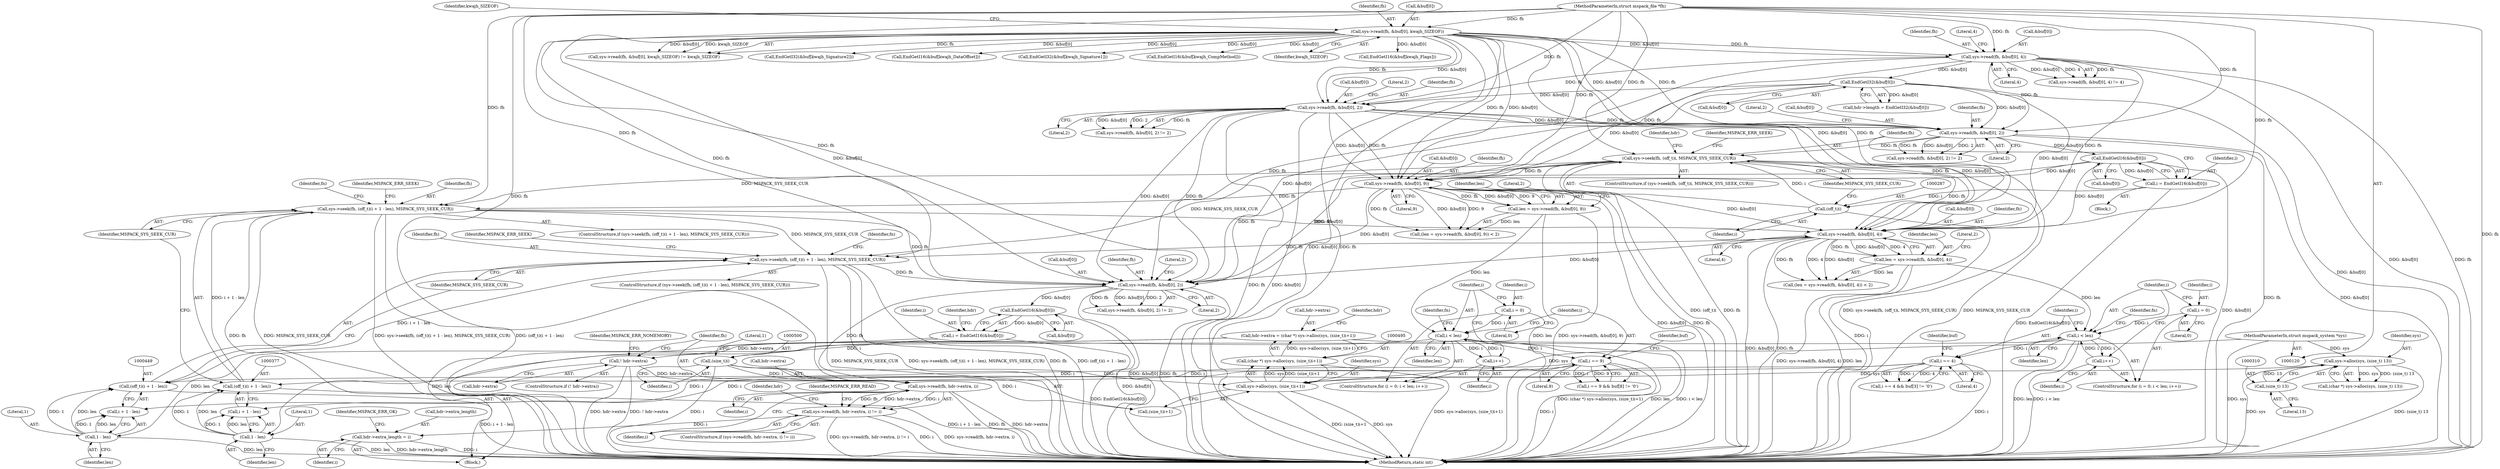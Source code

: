 digraph "0_libmspack_0b0ef9344255ff5acfac6b7af09198ac9c9756c8@API" {
"1000512" [label="(Call,sys->read(fh, hdr->extra, i))"];
"1000473" [label="(Call,sys->read(fh, &buf[0], 2))"];
"1000247" [label="(Call,sys->read(fh, &buf[0], 2))"];
"1000129" [label="(Call,sys->read(fh, &buf[0], kwajh_SIZEOF))"];
"1000122" [label="(MethodParameterIn,struct mspack_file *fh)"];
"1000219" [label="(Call,sys->read(fh, &buf[0], 4))"];
"1000233" [label="(Call,EndGetI32(&buf[0]))"];
"1000374" [label="(Call,sys->seek(fh, (off_t)(i + 1 - len), MSPACK_SYS_SEEK_CUR))"];
"1000332" [label="(Call,sys->read(fh, &buf[0], 9))"];
"1000284" [label="(Call,sys->seek(fh, (off_t)i, MSPACK_SYS_SEEK_CUR))"];
"1000266" [label="(Call,sys->read(fh, &buf[0], 2))"];
"1000286" [label="(Call,(off_t)i)"];
"1000276" [label="(Call,i = EndGetI16(&buf[0]))"];
"1000278" [label="(Call,EndGetI16(&buf[0]))"];
"1000376" [label="(Call,(off_t)(i + 1 - len))"];
"1000363" [label="(Call,i == 9)"];
"1000346" [label="(Call,i < len)"];
"1000343" [label="(Call,i = 0)"];
"1000349" [label="(Call,i++)"];
"1000330" [label="(Call,len = sys->read(fh, &buf[0], 9))"];
"1000380" [label="(Call,1 - len)"];
"1000446" [label="(Call,sys->seek(fh, (off_t)(i + 1 - len), MSPACK_SYS_SEEK_CUR))"];
"1000404" [label="(Call,sys->read(fh, &buf[0], 4))"];
"1000448" [label="(Call,(off_t)(i + 1 - len))"];
"1000435" [label="(Call,i == 4)"];
"1000418" [label="(Call,i < len)"];
"1000421" [label="(Call,i++)"];
"1000415" [label="(Call,i = 0)"];
"1000402" [label="(Call,len = sys->read(fh, &buf[0], 4))"];
"1000452" [label="(Call,1 - len)"];
"1000504" [label="(Call,! hdr->extra)"];
"1000490" [label="(Call,hdr->extra = (char *) sys->alloc(sys, (size_t)i+1))"];
"1000494" [label="(Call,(char *) sys->alloc(sys, (size_t)i+1))"];
"1000496" [label="(Call,sys->alloc(sys, (size_t)i+1))"];
"1000307" [label="(Call,sys->alloc(sys, (size_t) 13))"];
"1000121" [label="(MethodParameterIn,struct mspack_system *sys)"];
"1000309" [label="(Call,(size_t) 13)"];
"1000499" [label="(Call,(size_t)i)"];
"1000483" [label="(Call,i = EndGetI16(&buf[0]))"];
"1000485" [label="(Call,EndGetI16(&buf[0]))"];
"1000511" [label="(Call,sys->read(fh, hdr->extra, i) != i)"];
"1000528" [label="(Call,hdr->extra_length = i)"];
"1000509" [label="(Identifier,MSPACK_ERR_NOMEMORY)"];
"1000385" [label="(Identifier,MSPACK_ERR_SEEK)"];
"1000486" [label="(Call,&buf[0])"];
"1000445" [label="(ControlStructure,if (sys->seek(fh, (off_t)(i + 1 - len), MSPACK_SYS_SEEK_CUR)))"];
"1000128" [label="(Call,sys->read(fh, &buf[0], kwajh_SIZEOF) != kwajh_SIZEOF)"];
"1000220" [label="(Identifier,fh)"];
"1000349" [label="(Call,i++)"];
"1000311" [label="(Literal,13)"];
"1000362" [label="(Call,i == 9 && buf[8] != '\0')"];
"1000273" [label="(Literal,2)"];
"1000422" [label="(Identifier,i)"];
"1000373" [label="(ControlStructure,if (sys->seek(fh, (off_t)(i + 1 - len), MSPACK_SYS_SEEK_CUR)))"];
"1000381" [label="(Literal,1)"];
"1000380" [label="(Call,1 - len)"];
"1000498" [label="(Call,(size_t)i+1)"];
"1000277" [label="(Identifier,i)"];
"1000505" [label="(Call,hdr->extra)"];
"1000219" [label="(Call,sys->read(fh, &buf[0], 4))"];
"1000479" [label="(Literal,2)"];
"1000494" [label="(Call,(char *) sys->alloc(sys, (size_t)i+1))"];
"1000346" [label="(Call,i < len)"];
"1000404" [label="(Call,sys->read(fh, &buf[0], 4))"];
"1000511" [label="(Call,sys->read(fh, hdr->extra, i) != i)"];
"1000402" [label="(Call,len = sys->read(fh, &buf[0], 4))"];
"1000410" [label="(Literal,4)"];
"1000344" [label="(Identifier,i)"];
"1000265" [label="(Call,sys->read(fh, &buf[0], 2) != 2)"];
"1000470" [label="(Block,)"];
"1000514" [label="(Call,hdr->extra)"];
"1000233" [label="(Call,EndGetI32(&buf[0]))"];
"1000454" [label="(Identifier,len)"];
"1000154" [label="(Call,EndGetI32(&buf[kwajh_Signature2]))"];
"1000176" [label="(Call,EndGetI16(&buf[kwajh_DataOffset]))"];
"1000510" [label="(ControlStructure,if (sys->read(fh, hdr->extra, i) != i))"];
"1000145" [label="(Call,EndGetI32(&buf[kwajh_Signature1]))"];
"1000447" [label="(Identifier,fh)"];
"1000234" [label="(Call,&buf[0])"];
"1000356" [label="(Identifier,fn)"];
"1000484" [label="(Identifier,i)"];
"1000512" [label="(Call,sys->read(fh, hdr->extra, i))"];
"1000503" [label="(ControlStructure,if (! hdr->extra))"];
"1000247" [label="(Call,sys->read(fh, &buf[0], 2))"];
"1000401" [label="(Call,(len = sys->read(fh, &buf[0], 4)) < 2)"];
"1000473" [label="(Call,sys->read(fh, &buf[0], 2))"];
"1000334" [label="(Call,&buf[0])"];
"1000446" [label="(Call,sys->seek(fh, (off_t)(i + 1 - len), MSPACK_SYS_SEEK_CUR))"];
"1000291" [label="(Identifier,MSPACK_ERR_SEEK)"];
"1000513" [label="(Identifier,fh)"];
"1000167" [label="(Call,EndGetI16(&buf[kwajh_CompMethod]))"];
"1000331" [label="(Identifier,len)"];
"1000496" [label="(Call,sys->alloc(sys, (size_t)i+1))"];
"1000483" [label="(Call,i = EndGetI16(&buf[0]))"];
"1000248" [label="(Identifier,fh)"];
"1000414" [label="(ControlStructure,for (i = 0; i < len; i++))"];
"1000453" [label="(Literal,1)"];
"1000520" [label="(Identifier,MSPACK_ERR_READ)"];
"1000406" [label="(Call,&buf[0])"];
"1000457" [label="(Identifier,MSPACK_ERR_SEEK)"];
"1000136" [label="(Identifier,kwajh_SIZEOF)"];
"1000309" [label="(Call,(size_t) 13)"];
"1000308" [label="(Identifier,sys)"];
"1000492" [label="(Identifier,hdr)"];
"1000452" [label="(Call,1 - len)"];
"1000375" [label="(Identifier,fh)"];
"1000428" [label="(Identifier,fn)"];
"1000383" [label="(Identifier,MSPACK_SYS_SEEK_CUR)"];
"1000272" [label="(Literal,2)"];
"1000226" [label="(Literal,4)"];
"1000263" [label="(Block,)"];
"1000365" [label="(Literal,9)"];
"1000288" [label="(Identifier,i)"];
"1000343" [label="(Call,i = 0)"];
"1000405" [label="(Identifier,fh)"];
"1000378" [label="(Call,i + 1 - len)"];
"1000285" [label="(Identifier,fh)"];
"1000436" [label="(Identifier,i)"];
"1000279" [label="(Call,&buf[0])"];
"1000348" [label="(Identifier,len)"];
"1000387" [label="(Identifier,fn)"];
"1000497" [label="(Identifier,sys)"];
"1000437" [label="(Literal,4)"];
"1000330" [label="(Call,len = sys->read(fh, &buf[0], 9))"];
"1000490" [label="(Call,hdr->extra = (char *) sys->alloc(sys, (size_t)i+1))"];
"1000345" [label="(Literal,0)"];
"1000475" [label="(Call,&buf[0])"];
"1000122" [label="(MethodParameterIn,struct mspack_file *fh)"];
"1000491" [label="(Call,hdr->extra)"];
"1000130" [label="(Identifier,fh)"];
"1000517" [label="(Identifier,i)"];
"1000249" [label="(Call,&buf[0])"];
"1000448" [label="(Call,(off_t)(i + 1 - len))"];
"1000485" [label="(Call,EndGetI16(&buf[0]))"];
"1000529" [label="(Call,hdr->extra_length)"];
"1000535" [label="(MethodReturn,static int)"];
"1000305" [label="(Call,(char *) sys->alloc(sys, (size_t) 13))"];
"1000474" [label="(Identifier,fh)"];
"1000480" [label="(Literal,2)"];
"1000289" [label="(Identifier,MSPACK_SYS_SEEK_CUR)"];
"1000376" [label="(Call,(off_t)(i + 1 - len))"];
"1000131" [label="(Call,&buf[0])"];
"1000421" [label="(Call,i++)"];
"1000532" [label="(Identifier,i)"];
"1000347" [label="(Identifier,i)"];
"1000329" [label="(Call,(len = sys->read(fh, &buf[0], 9)) < 2)"];
"1000253" [label="(Literal,2)"];
"1000338" [label="(Literal,9)"];
"1000268" [label="(Call,&buf[0])"];
"1000283" [label="(ControlStructure,if (sys->seek(fh, (off_t)i, MSPACK_SYS_SEEK_CUR)))"];
"1000368" [label="(Identifier,buf)"];
"1000420" [label="(Identifier,len)"];
"1000276" [label="(Call,i = EndGetI16(&buf[0]))"];
"1000524" [label="(Identifier,hdr)"];
"1000417" [label="(Literal,0)"];
"1000403" [label="(Identifier,len)"];
"1000121" [label="(MethodParameterIn,struct mspack_system *sys)"];
"1000342" [label="(ControlStructure,for (i = 0; i < len; i++))"];
"1000364" [label="(Identifier,i)"];
"1000254" [label="(Literal,2)"];
"1000278" [label="(Call,EndGetI16(&buf[0]))"];
"1000382" [label="(Identifier,len)"];
"1000307" [label="(Call,sys->alloc(sys, (size_t) 13))"];
"1000374" [label="(Call,sys->seek(fh, (off_t)(i + 1 - len), MSPACK_SYS_SEEK_CUR))"];
"1000221" [label="(Call,&buf[0])"];
"1000246" [label="(Call,sys->read(fh, &buf[0], 2) != 2)"];
"1000267" [label="(Identifier,fh)"];
"1000411" [label="(Literal,2)"];
"1000416" [label="(Identifier,i)"];
"1000332" [label="(Call,sys->read(fh, &buf[0], 9))"];
"1000284" [label="(Call,sys->seek(fh, (off_t)i, MSPACK_SYS_SEEK_CUR))"];
"1000225" [label="(Literal,4)"];
"1000518" [label="(Identifier,i)"];
"1000499" [label="(Call,(size_t)i)"];
"1000295" [label="(Identifier,hdr)"];
"1000502" [label="(Literal,1)"];
"1000286" [label="(Call,(off_t)i)"];
"1000504" [label="(Call,! hdr->extra)"];
"1000418" [label="(Call,i < len)"];
"1000135" [label="(Identifier,kwajh_SIZEOF)"];
"1000501" [label="(Identifier,i)"];
"1000419" [label="(Identifier,i)"];
"1000129" [label="(Call,sys->read(fh, &buf[0], kwajh_SIZEOF))"];
"1000229" [label="(Call,hdr->length = EndGetI32(&buf[0]))"];
"1000266" [label="(Call,sys->read(fh, &buf[0], 2))"];
"1000472" [label="(Call,sys->read(fh, &buf[0], 2) != 2)"];
"1000506" [label="(Identifier,hdr)"];
"1000350" [label="(Identifier,i)"];
"1000528" [label="(Call,hdr->extra_length = i)"];
"1000434" [label="(Call,i == 4 && buf[3] != '\0')"];
"1000450" [label="(Call,i + 1 - len)"];
"1000440" [label="(Identifier,buf)"];
"1000455" [label="(Identifier,MSPACK_SYS_SEEK_CUR)"];
"1000218" [label="(Call,sys->read(fh, &buf[0], 4) != 4)"];
"1000333" [label="(Identifier,fh)"];
"1000339" [label="(Literal,2)"];
"1000459" [label="(Identifier,fn)"];
"1000415" [label="(Call,i = 0)"];
"1000185" [label="(Call,EndGetI16(&buf[kwajh_Flags]))"];
"1000363" [label="(Call,i == 9)"];
"1000534" [label="(Identifier,MSPACK_ERR_OK)"];
"1000435" [label="(Call,i == 4)"];
"1000512" -> "1000511"  [label="AST: "];
"1000512" -> "1000517"  [label="CFG: "];
"1000513" -> "1000512"  [label="AST: "];
"1000514" -> "1000512"  [label="AST: "];
"1000517" -> "1000512"  [label="AST: "];
"1000518" -> "1000512"  [label="CFG: "];
"1000512" -> "1000535"  [label="DDG: fh"];
"1000512" -> "1000535"  [label="DDG: hdr->extra"];
"1000512" -> "1000511"  [label="DDG: fh"];
"1000512" -> "1000511"  [label="DDG: hdr->extra"];
"1000512" -> "1000511"  [label="DDG: i"];
"1000473" -> "1000512"  [label="DDG: fh"];
"1000122" -> "1000512"  [label="DDG: fh"];
"1000504" -> "1000512"  [label="DDG: hdr->extra"];
"1000499" -> "1000512"  [label="DDG: i"];
"1000473" -> "1000472"  [label="AST: "];
"1000473" -> "1000479"  [label="CFG: "];
"1000474" -> "1000473"  [label="AST: "];
"1000475" -> "1000473"  [label="AST: "];
"1000479" -> "1000473"  [label="AST: "];
"1000480" -> "1000473"  [label="CFG: "];
"1000473" -> "1000535"  [label="DDG: fh"];
"1000473" -> "1000535"  [label="DDG: &buf[0]"];
"1000473" -> "1000472"  [label="DDG: fh"];
"1000473" -> "1000472"  [label="DDG: &buf[0]"];
"1000473" -> "1000472"  [label="DDG: 2"];
"1000247" -> "1000473"  [label="DDG: fh"];
"1000247" -> "1000473"  [label="DDG: &buf[0]"];
"1000129" -> "1000473"  [label="DDG: fh"];
"1000129" -> "1000473"  [label="DDG: &buf[0]"];
"1000374" -> "1000473"  [label="DDG: fh"];
"1000284" -> "1000473"  [label="DDG: fh"];
"1000446" -> "1000473"  [label="DDG: fh"];
"1000219" -> "1000473"  [label="DDG: fh"];
"1000122" -> "1000473"  [label="DDG: fh"];
"1000332" -> "1000473"  [label="DDG: &buf[0]"];
"1000278" -> "1000473"  [label="DDG: &buf[0]"];
"1000233" -> "1000473"  [label="DDG: &buf[0]"];
"1000404" -> "1000473"  [label="DDG: &buf[0]"];
"1000473" -> "1000485"  [label="DDG: &buf[0]"];
"1000247" -> "1000246"  [label="AST: "];
"1000247" -> "1000253"  [label="CFG: "];
"1000248" -> "1000247"  [label="AST: "];
"1000249" -> "1000247"  [label="AST: "];
"1000253" -> "1000247"  [label="AST: "];
"1000254" -> "1000247"  [label="CFG: "];
"1000247" -> "1000535"  [label="DDG: fh"];
"1000247" -> "1000535"  [label="DDG: &buf[0]"];
"1000247" -> "1000246"  [label="DDG: fh"];
"1000247" -> "1000246"  [label="DDG: &buf[0]"];
"1000247" -> "1000246"  [label="DDG: 2"];
"1000129" -> "1000247"  [label="DDG: fh"];
"1000129" -> "1000247"  [label="DDG: &buf[0]"];
"1000219" -> "1000247"  [label="DDG: fh"];
"1000122" -> "1000247"  [label="DDG: fh"];
"1000233" -> "1000247"  [label="DDG: &buf[0]"];
"1000247" -> "1000266"  [label="DDG: fh"];
"1000247" -> "1000266"  [label="DDG: &buf[0]"];
"1000247" -> "1000332"  [label="DDG: fh"];
"1000247" -> "1000332"  [label="DDG: &buf[0]"];
"1000247" -> "1000404"  [label="DDG: fh"];
"1000247" -> "1000404"  [label="DDG: &buf[0]"];
"1000129" -> "1000128"  [label="AST: "];
"1000129" -> "1000135"  [label="CFG: "];
"1000130" -> "1000129"  [label="AST: "];
"1000131" -> "1000129"  [label="AST: "];
"1000135" -> "1000129"  [label="AST: "];
"1000136" -> "1000129"  [label="CFG: "];
"1000129" -> "1000535"  [label="DDG: fh"];
"1000129" -> "1000535"  [label="DDG: &buf[0]"];
"1000129" -> "1000128"  [label="DDG: fh"];
"1000129" -> "1000128"  [label="DDG: &buf[0]"];
"1000129" -> "1000128"  [label="DDG: kwajh_SIZEOF"];
"1000122" -> "1000129"  [label="DDG: fh"];
"1000129" -> "1000145"  [label="DDG: &buf[0]"];
"1000129" -> "1000154"  [label="DDG: &buf[0]"];
"1000129" -> "1000167"  [label="DDG: &buf[0]"];
"1000129" -> "1000176"  [label="DDG: &buf[0]"];
"1000129" -> "1000185"  [label="DDG: &buf[0]"];
"1000129" -> "1000219"  [label="DDG: fh"];
"1000129" -> "1000219"  [label="DDG: &buf[0]"];
"1000129" -> "1000266"  [label="DDG: fh"];
"1000129" -> "1000266"  [label="DDG: &buf[0]"];
"1000129" -> "1000332"  [label="DDG: fh"];
"1000129" -> "1000332"  [label="DDG: &buf[0]"];
"1000129" -> "1000404"  [label="DDG: fh"];
"1000129" -> "1000404"  [label="DDG: &buf[0]"];
"1000122" -> "1000120"  [label="AST: "];
"1000122" -> "1000535"  [label="DDG: fh"];
"1000122" -> "1000219"  [label="DDG: fh"];
"1000122" -> "1000266"  [label="DDG: fh"];
"1000122" -> "1000284"  [label="DDG: fh"];
"1000122" -> "1000332"  [label="DDG: fh"];
"1000122" -> "1000374"  [label="DDG: fh"];
"1000122" -> "1000404"  [label="DDG: fh"];
"1000122" -> "1000446"  [label="DDG: fh"];
"1000219" -> "1000218"  [label="AST: "];
"1000219" -> "1000225"  [label="CFG: "];
"1000220" -> "1000219"  [label="AST: "];
"1000221" -> "1000219"  [label="AST: "];
"1000225" -> "1000219"  [label="AST: "];
"1000226" -> "1000219"  [label="CFG: "];
"1000219" -> "1000535"  [label="DDG: &buf[0]"];
"1000219" -> "1000535"  [label="DDG: fh"];
"1000219" -> "1000218"  [label="DDG: fh"];
"1000219" -> "1000218"  [label="DDG: &buf[0]"];
"1000219" -> "1000218"  [label="DDG: 4"];
"1000219" -> "1000233"  [label="DDG: &buf[0]"];
"1000219" -> "1000266"  [label="DDG: fh"];
"1000219" -> "1000332"  [label="DDG: fh"];
"1000219" -> "1000404"  [label="DDG: fh"];
"1000233" -> "1000229"  [label="AST: "];
"1000233" -> "1000234"  [label="CFG: "];
"1000234" -> "1000233"  [label="AST: "];
"1000229" -> "1000233"  [label="CFG: "];
"1000233" -> "1000535"  [label="DDG: &buf[0]"];
"1000233" -> "1000229"  [label="DDG: &buf[0]"];
"1000233" -> "1000266"  [label="DDG: &buf[0]"];
"1000233" -> "1000332"  [label="DDG: &buf[0]"];
"1000233" -> "1000404"  [label="DDG: &buf[0]"];
"1000374" -> "1000373"  [label="AST: "];
"1000374" -> "1000383"  [label="CFG: "];
"1000375" -> "1000374"  [label="AST: "];
"1000376" -> "1000374"  [label="AST: "];
"1000383" -> "1000374"  [label="AST: "];
"1000385" -> "1000374"  [label="CFG: "];
"1000387" -> "1000374"  [label="CFG: "];
"1000374" -> "1000535"  [label="DDG: (off_t)(i + 1 - len)"];
"1000374" -> "1000535"  [label="DDG: fh"];
"1000374" -> "1000535"  [label="DDG: MSPACK_SYS_SEEK_CUR"];
"1000374" -> "1000535"  [label="DDG: sys->seek(fh, (off_t)(i + 1 - len), MSPACK_SYS_SEEK_CUR)"];
"1000332" -> "1000374"  [label="DDG: fh"];
"1000376" -> "1000374"  [label="DDG: i + 1 - len"];
"1000284" -> "1000374"  [label="DDG: MSPACK_SYS_SEEK_CUR"];
"1000374" -> "1000404"  [label="DDG: fh"];
"1000374" -> "1000446"  [label="DDG: MSPACK_SYS_SEEK_CUR"];
"1000332" -> "1000330"  [label="AST: "];
"1000332" -> "1000338"  [label="CFG: "];
"1000333" -> "1000332"  [label="AST: "];
"1000334" -> "1000332"  [label="AST: "];
"1000338" -> "1000332"  [label="AST: "];
"1000330" -> "1000332"  [label="CFG: "];
"1000332" -> "1000535"  [label="DDG: &buf[0]"];
"1000332" -> "1000535"  [label="DDG: fh"];
"1000332" -> "1000329"  [label="DDG: fh"];
"1000332" -> "1000329"  [label="DDG: &buf[0]"];
"1000332" -> "1000329"  [label="DDG: 9"];
"1000332" -> "1000330"  [label="DDG: fh"];
"1000332" -> "1000330"  [label="DDG: &buf[0]"];
"1000332" -> "1000330"  [label="DDG: 9"];
"1000284" -> "1000332"  [label="DDG: fh"];
"1000278" -> "1000332"  [label="DDG: &buf[0]"];
"1000332" -> "1000404"  [label="DDG: &buf[0]"];
"1000284" -> "1000283"  [label="AST: "];
"1000284" -> "1000289"  [label="CFG: "];
"1000285" -> "1000284"  [label="AST: "];
"1000286" -> "1000284"  [label="AST: "];
"1000289" -> "1000284"  [label="AST: "];
"1000291" -> "1000284"  [label="CFG: "];
"1000295" -> "1000284"  [label="CFG: "];
"1000284" -> "1000535"  [label="DDG: (off_t)i"];
"1000284" -> "1000535"  [label="DDG: fh"];
"1000284" -> "1000535"  [label="DDG: sys->seek(fh, (off_t)i, MSPACK_SYS_SEEK_CUR)"];
"1000284" -> "1000535"  [label="DDG: MSPACK_SYS_SEEK_CUR"];
"1000266" -> "1000284"  [label="DDG: fh"];
"1000286" -> "1000284"  [label="DDG: i"];
"1000284" -> "1000404"  [label="DDG: fh"];
"1000284" -> "1000446"  [label="DDG: MSPACK_SYS_SEEK_CUR"];
"1000266" -> "1000265"  [label="AST: "];
"1000266" -> "1000272"  [label="CFG: "];
"1000267" -> "1000266"  [label="AST: "];
"1000268" -> "1000266"  [label="AST: "];
"1000272" -> "1000266"  [label="AST: "];
"1000273" -> "1000266"  [label="CFG: "];
"1000266" -> "1000535"  [label="DDG: fh"];
"1000266" -> "1000535"  [label="DDG: &buf[0]"];
"1000266" -> "1000265"  [label="DDG: fh"];
"1000266" -> "1000265"  [label="DDG: &buf[0]"];
"1000266" -> "1000265"  [label="DDG: 2"];
"1000266" -> "1000278"  [label="DDG: &buf[0]"];
"1000286" -> "1000288"  [label="CFG: "];
"1000287" -> "1000286"  [label="AST: "];
"1000288" -> "1000286"  [label="AST: "];
"1000289" -> "1000286"  [label="CFG: "];
"1000286" -> "1000535"  [label="DDG: i"];
"1000276" -> "1000286"  [label="DDG: i"];
"1000276" -> "1000263"  [label="AST: "];
"1000276" -> "1000278"  [label="CFG: "];
"1000277" -> "1000276"  [label="AST: "];
"1000278" -> "1000276"  [label="AST: "];
"1000285" -> "1000276"  [label="CFG: "];
"1000276" -> "1000535"  [label="DDG: EndGetI16(&buf[0])"];
"1000278" -> "1000276"  [label="DDG: &buf[0]"];
"1000278" -> "1000279"  [label="CFG: "];
"1000279" -> "1000278"  [label="AST: "];
"1000278" -> "1000535"  [label="DDG: &buf[0]"];
"1000278" -> "1000404"  [label="DDG: &buf[0]"];
"1000376" -> "1000378"  [label="CFG: "];
"1000377" -> "1000376"  [label="AST: "];
"1000378" -> "1000376"  [label="AST: "];
"1000383" -> "1000376"  [label="CFG: "];
"1000376" -> "1000535"  [label="DDG: i + 1 - len"];
"1000363" -> "1000376"  [label="DDG: i"];
"1000380" -> "1000376"  [label="DDG: 1"];
"1000380" -> "1000376"  [label="DDG: len"];
"1000363" -> "1000362"  [label="AST: "];
"1000363" -> "1000365"  [label="CFG: "];
"1000364" -> "1000363"  [label="AST: "];
"1000365" -> "1000363"  [label="AST: "];
"1000368" -> "1000363"  [label="CFG: "];
"1000362" -> "1000363"  [label="CFG: "];
"1000363" -> "1000535"  [label="DDG: i"];
"1000363" -> "1000362"  [label="DDG: i"];
"1000363" -> "1000362"  [label="DDG: 9"];
"1000346" -> "1000363"  [label="DDG: i"];
"1000363" -> "1000378"  [label="DDG: i"];
"1000346" -> "1000342"  [label="AST: "];
"1000346" -> "1000348"  [label="CFG: "];
"1000347" -> "1000346"  [label="AST: "];
"1000348" -> "1000346"  [label="AST: "];
"1000356" -> "1000346"  [label="CFG: "];
"1000364" -> "1000346"  [label="CFG: "];
"1000346" -> "1000535"  [label="DDG: len"];
"1000346" -> "1000535"  [label="DDG: i < len"];
"1000343" -> "1000346"  [label="DDG: i"];
"1000349" -> "1000346"  [label="DDG: i"];
"1000330" -> "1000346"  [label="DDG: len"];
"1000346" -> "1000349"  [label="DDG: i"];
"1000346" -> "1000380"  [label="DDG: len"];
"1000343" -> "1000342"  [label="AST: "];
"1000343" -> "1000345"  [label="CFG: "];
"1000344" -> "1000343"  [label="AST: "];
"1000345" -> "1000343"  [label="AST: "];
"1000347" -> "1000343"  [label="CFG: "];
"1000349" -> "1000342"  [label="AST: "];
"1000349" -> "1000350"  [label="CFG: "];
"1000350" -> "1000349"  [label="AST: "];
"1000347" -> "1000349"  [label="CFG: "];
"1000330" -> "1000329"  [label="AST: "];
"1000331" -> "1000330"  [label="AST: "];
"1000339" -> "1000330"  [label="CFG: "];
"1000330" -> "1000535"  [label="DDG: len"];
"1000330" -> "1000535"  [label="DDG: sys->read(fh, &buf[0], 9)"];
"1000330" -> "1000329"  [label="DDG: len"];
"1000380" -> "1000378"  [label="AST: "];
"1000380" -> "1000382"  [label="CFG: "];
"1000381" -> "1000380"  [label="AST: "];
"1000382" -> "1000380"  [label="AST: "];
"1000378" -> "1000380"  [label="CFG: "];
"1000380" -> "1000535"  [label="DDG: len"];
"1000380" -> "1000378"  [label="DDG: 1"];
"1000380" -> "1000378"  [label="DDG: len"];
"1000446" -> "1000445"  [label="AST: "];
"1000446" -> "1000455"  [label="CFG: "];
"1000447" -> "1000446"  [label="AST: "];
"1000448" -> "1000446"  [label="AST: "];
"1000455" -> "1000446"  [label="AST: "];
"1000457" -> "1000446"  [label="CFG: "];
"1000459" -> "1000446"  [label="CFG: "];
"1000446" -> "1000535"  [label="DDG: MSPACK_SYS_SEEK_CUR"];
"1000446" -> "1000535"  [label="DDG: sys->seek(fh, (off_t)(i + 1 - len), MSPACK_SYS_SEEK_CUR)"];
"1000446" -> "1000535"  [label="DDG: fh"];
"1000446" -> "1000535"  [label="DDG: (off_t)(i + 1 - len)"];
"1000404" -> "1000446"  [label="DDG: fh"];
"1000448" -> "1000446"  [label="DDG: i + 1 - len"];
"1000404" -> "1000402"  [label="AST: "];
"1000404" -> "1000410"  [label="CFG: "];
"1000405" -> "1000404"  [label="AST: "];
"1000406" -> "1000404"  [label="AST: "];
"1000410" -> "1000404"  [label="AST: "];
"1000402" -> "1000404"  [label="CFG: "];
"1000404" -> "1000535"  [label="DDG: fh"];
"1000404" -> "1000535"  [label="DDG: &buf[0]"];
"1000404" -> "1000401"  [label="DDG: fh"];
"1000404" -> "1000401"  [label="DDG: &buf[0]"];
"1000404" -> "1000401"  [label="DDG: 4"];
"1000404" -> "1000402"  [label="DDG: fh"];
"1000404" -> "1000402"  [label="DDG: &buf[0]"];
"1000404" -> "1000402"  [label="DDG: 4"];
"1000448" -> "1000450"  [label="CFG: "];
"1000449" -> "1000448"  [label="AST: "];
"1000450" -> "1000448"  [label="AST: "];
"1000455" -> "1000448"  [label="CFG: "];
"1000448" -> "1000535"  [label="DDG: i + 1 - len"];
"1000435" -> "1000448"  [label="DDG: i"];
"1000452" -> "1000448"  [label="DDG: 1"];
"1000452" -> "1000448"  [label="DDG: len"];
"1000435" -> "1000434"  [label="AST: "];
"1000435" -> "1000437"  [label="CFG: "];
"1000436" -> "1000435"  [label="AST: "];
"1000437" -> "1000435"  [label="AST: "];
"1000440" -> "1000435"  [label="CFG: "];
"1000434" -> "1000435"  [label="CFG: "];
"1000435" -> "1000535"  [label="DDG: i"];
"1000435" -> "1000434"  [label="DDG: i"];
"1000435" -> "1000434"  [label="DDG: 4"];
"1000418" -> "1000435"  [label="DDG: i"];
"1000435" -> "1000450"  [label="DDG: i"];
"1000418" -> "1000414"  [label="AST: "];
"1000418" -> "1000420"  [label="CFG: "];
"1000419" -> "1000418"  [label="AST: "];
"1000420" -> "1000418"  [label="AST: "];
"1000428" -> "1000418"  [label="CFG: "];
"1000436" -> "1000418"  [label="CFG: "];
"1000418" -> "1000535"  [label="DDG: len"];
"1000418" -> "1000535"  [label="DDG: i < len"];
"1000421" -> "1000418"  [label="DDG: i"];
"1000415" -> "1000418"  [label="DDG: i"];
"1000402" -> "1000418"  [label="DDG: len"];
"1000418" -> "1000421"  [label="DDG: i"];
"1000418" -> "1000452"  [label="DDG: len"];
"1000421" -> "1000414"  [label="AST: "];
"1000421" -> "1000422"  [label="CFG: "];
"1000422" -> "1000421"  [label="AST: "];
"1000419" -> "1000421"  [label="CFG: "];
"1000415" -> "1000414"  [label="AST: "];
"1000415" -> "1000417"  [label="CFG: "];
"1000416" -> "1000415"  [label="AST: "];
"1000417" -> "1000415"  [label="AST: "];
"1000419" -> "1000415"  [label="CFG: "];
"1000402" -> "1000401"  [label="AST: "];
"1000403" -> "1000402"  [label="AST: "];
"1000411" -> "1000402"  [label="CFG: "];
"1000402" -> "1000535"  [label="DDG: sys->read(fh, &buf[0], 4)"];
"1000402" -> "1000535"  [label="DDG: len"];
"1000402" -> "1000401"  [label="DDG: len"];
"1000452" -> "1000450"  [label="AST: "];
"1000452" -> "1000454"  [label="CFG: "];
"1000453" -> "1000452"  [label="AST: "];
"1000454" -> "1000452"  [label="AST: "];
"1000450" -> "1000452"  [label="CFG: "];
"1000452" -> "1000535"  [label="DDG: len"];
"1000452" -> "1000450"  [label="DDG: 1"];
"1000452" -> "1000450"  [label="DDG: len"];
"1000504" -> "1000503"  [label="AST: "];
"1000504" -> "1000505"  [label="CFG: "];
"1000505" -> "1000504"  [label="AST: "];
"1000509" -> "1000504"  [label="CFG: "];
"1000513" -> "1000504"  [label="CFG: "];
"1000504" -> "1000535"  [label="DDG: hdr->extra"];
"1000504" -> "1000535"  [label="DDG: ! hdr->extra"];
"1000490" -> "1000504"  [label="DDG: hdr->extra"];
"1000490" -> "1000470"  [label="AST: "];
"1000490" -> "1000494"  [label="CFG: "];
"1000491" -> "1000490"  [label="AST: "];
"1000494" -> "1000490"  [label="AST: "];
"1000506" -> "1000490"  [label="CFG: "];
"1000490" -> "1000535"  [label="DDG: (char *) sys->alloc(sys, (size_t)i+1)"];
"1000494" -> "1000490"  [label="DDG: sys->alloc(sys, (size_t)i+1)"];
"1000494" -> "1000496"  [label="CFG: "];
"1000495" -> "1000494"  [label="AST: "];
"1000496" -> "1000494"  [label="AST: "];
"1000494" -> "1000535"  [label="DDG: sys->alloc(sys, (size_t)i+1)"];
"1000496" -> "1000494"  [label="DDG: sys"];
"1000496" -> "1000494"  [label="DDG: (size_t)i+1"];
"1000496" -> "1000498"  [label="CFG: "];
"1000497" -> "1000496"  [label="AST: "];
"1000498" -> "1000496"  [label="AST: "];
"1000496" -> "1000535"  [label="DDG: (size_t)i+1"];
"1000496" -> "1000535"  [label="DDG: sys"];
"1000307" -> "1000496"  [label="DDG: sys"];
"1000121" -> "1000496"  [label="DDG: sys"];
"1000499" -> "1000496"  [label="DDG: i"];
"1000307" -> "1000305"  [label="AST: "];
"1000307" -> "1000309"  [label="CFG: "];
"1000308" -> "1000307"  [label="AST: "];
"1000309" -> "1000307"  [label="AST: "];
"1000305" -> "1000307"  [label="CFG: "];
"1000307" -> "1000535"  [label="DDG: (size_t) 13"];
"1000307" -> "1000535"  [label="DDG: sys"];
"1000307" -> "1000305"  [label="DDG: sys"];
"1000307" -> "1000305"  [label="DDG: (size_t) 13"];
"1000121" -> "1000307"  [label="DDG: sys"];
"1000309" -> "1000307"  [label="DDG: 13"];
"1000121" -> "1000120"  [label="AST: "];
"1000121" -> "1000535"  [label="DDG: sys"];
"1000309" -> "1000311"  [label="CFG: "];
"1000310" -> "1000309"  [label="AST: "];
"1000311" -> "1000309"  [label="AST: "];
"1000499" -> "1000498"  [label="AST: "];
"1000499" -> "1000501"  [label="CFG: "];
"1000500" -> "1000499"  [label="AST: "];
"1000501" -> "1000499"  [label="AST: "];
"1000502" -> "1000499"  [label="CFG: "];
"1000499" -> "1000535"  [label="DDG: i"];
"1000499" -> "1000498"  [label="DDG: i"];
"1000483" -> "1000499"  [label="DDG: i"];
"1000483" -> "1000470"  [label="AST: "];
"1000483" -> "1000485"  [label="CFG: "];
"1000484" -> "1000483"  [label="AST: "];
"1000485" -> "1000483"  [label="AST: "];
"1000492" -> "1000483"  [label="CFG: "];
"1000483" -> "1000535"  [label="DDG: EndGetI16(&buf[0])"];
"1000485" -> "1000483"  [label="DDG: &buf[0]"];
"1000485" -> "1000486"  [label="CFG: "];
"1000486" -> "1000485"  [label="AST: "];
"1000485" -> "1000535"  [label="DDG: &buf[0]"];
"1000511" -> "1000510"  [label="AST: "];
"1000511" -> "1000518"  [label="CFG: "];
"1000518" -> "1000511"  [label="AST: "];
"1000520" -> "1000511"  [label="CFG: "];
"1000524" -> "1000511"  [label="CFG: "];
"1000511" -> "1000535"  [label="DDG: sys->read(fh, hdr->extra, i) != i"];
"1000511" -> "1000535"  [label="DDG: i"];
"1000511" -> "1000535"  [label="DDG: sys->read(fh, hdr->extra, i)"];
"1000511" -> "1000528"  [label="DDG: i"];
"1000528" -> "1000470"  [label="AST: "];
"1000528" -> "1000532"  [label="CFG: "];
"1000529" -> "1000528"  [label="AST: "];
"1000532" -> "1000528"  [label="AST: "];
"1000534" -> "1000528"  [label="CFG: "];
"1000528" -> "1000535"  [label="DDG: hdr->extra_length"];
"1000528" -> "1000535"  [label="DDG: i"];
}
